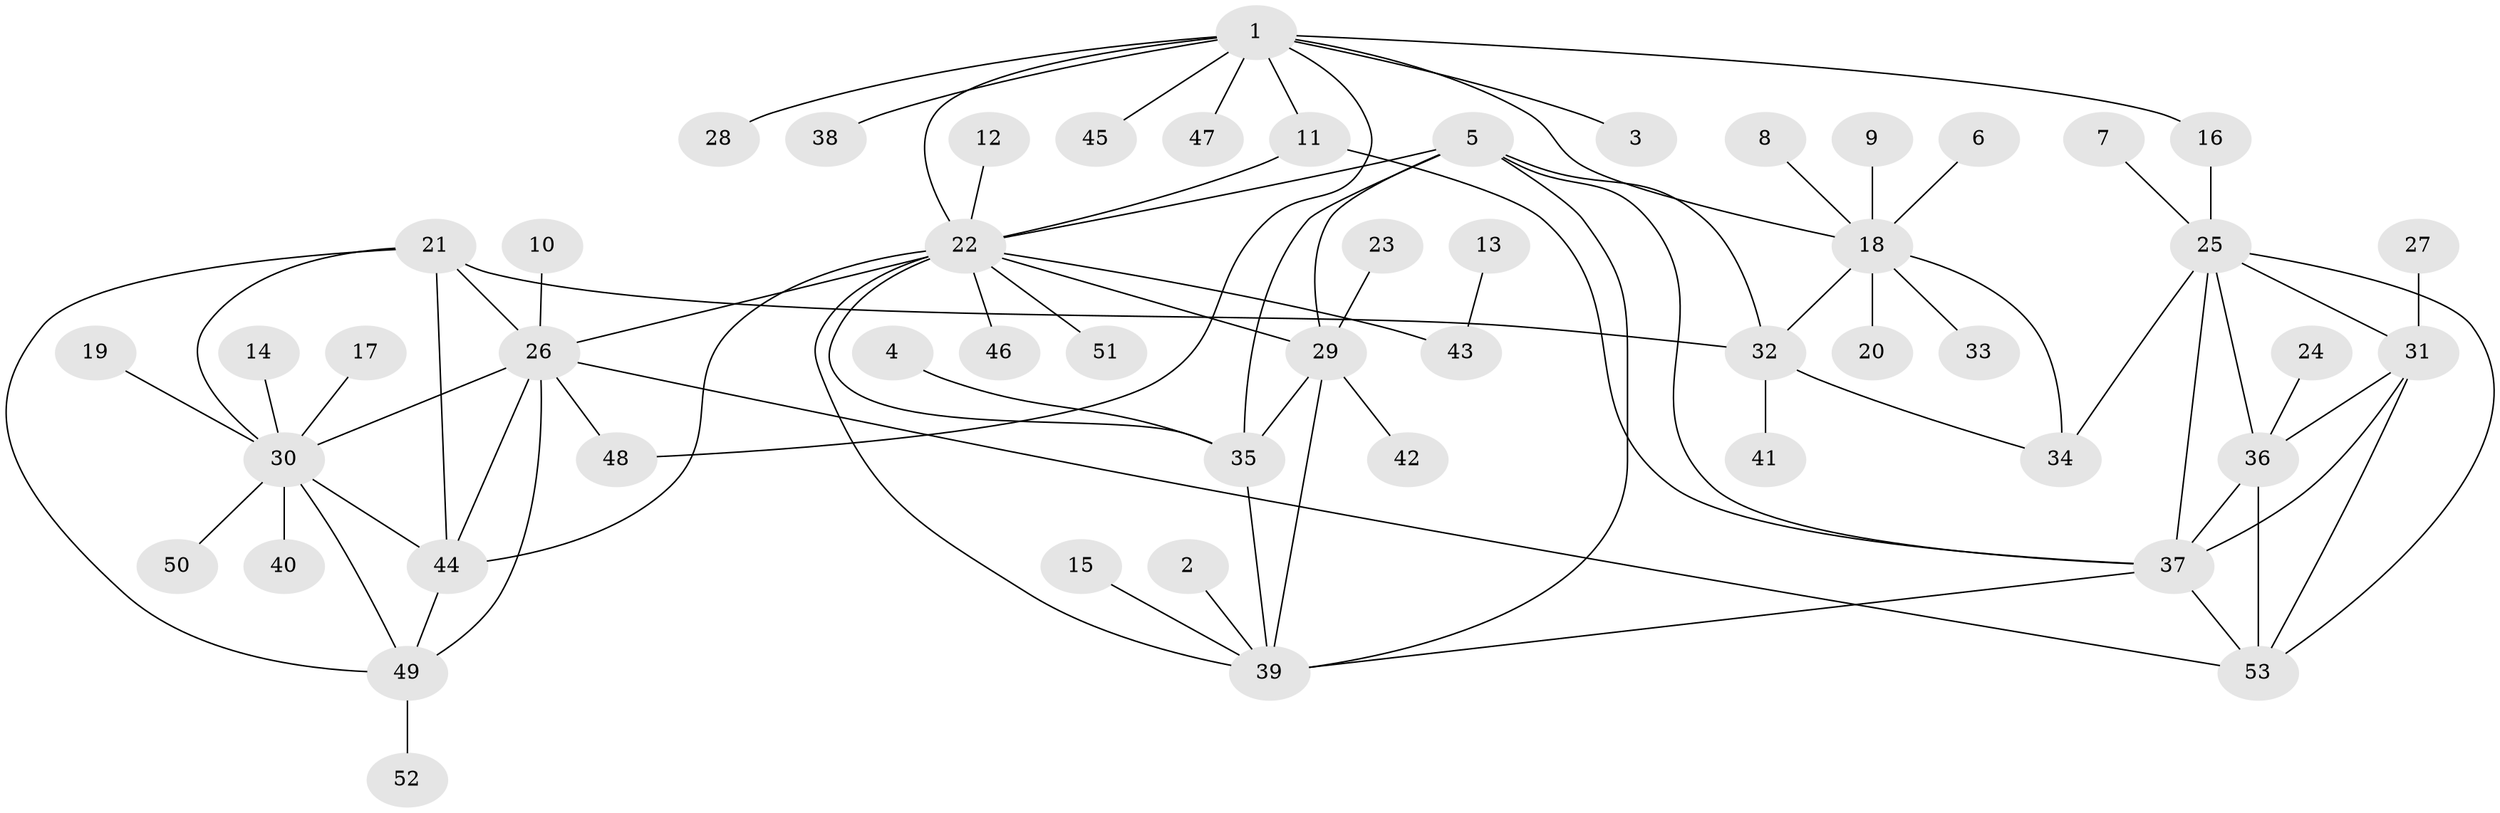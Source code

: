 // original degree distribution, {7: 0.10476190476190476, 9: 0.02857142857142857, 11: 0.02857142857142857, 4: 0.0380952380952381, 8: 0.02857142857142857, 6: 0.009523809523809525, 10: 0.009523809523809525, 1: 0.6285714285714286, 2: 0.11428571428571428, 3: 0.009523809523809525}
// Generated by graph-tools (version 1.1) at 2025/26/03/09/25 03:26:35]
// undirected, 53 vertices, 81 edges
graph export_dot {
graph [start="1"]
  node [color=gray90,style=filled];
  1;
  2;
  3;
  4;
  5;
  6;
  7;
  8;
  9;
  10;
  11;
  12;
  13;
  14;
  15;
  16;
  17;
  18;
  19;
  20;
  21;
  22;
  23;
  24;
  25;
  26;
  27;
  28;
  29;
  30;
  31;
  32;
  33;
  34;
  35;
  36;
  37;
  38;
  39;
  40;
  41;
  42;
  43;
  44;
  45;
  46;
  47;
  48;
  49;
  50;
  51;
  52;
  53;
  1 -- 3 [weight=1.0];
  1 -- 11 [weight=3.0];
  1 -- 16 [weight=1.0];
  1 -- 18 [weight=1.0];
  1 -- 22 [weight=3.0];
  1 -- 28 [weight=1.0];
  1 -- 38 [weight=1.0];
  1 -- 45 [weight=1.0];
  1 -- 47 [weight=1.0];
  1 -- 48 [weight=1.0];
  2 -- 39 [weight=1.0];
  4 -- 35 [weight=1.0];
  5 -- 22 [weight=1.0];
  5 -- 29 [weight=1.0];
  5 -- 32 [weight=1.0];
  5 -- 35 [weight=1.0];
  5 -- 37 [weight=1.0];
  5 -- 39 [weight=1.0];
  6 -- 18 [weight=1.0];
  7 -- 25 [weight=1.0];
  8 -- 18 [weight=1.0];
  9 -- 18 [weight=1.0];
  10 -- 26 [weight=1.0];
  11 -- 22 [weight=1.0];
  11 -- 37 [weight=1.0];
  12 -- 22 [weight=1.0];
  13 -- 43 [weight=1.0];
  14 -- 30 [weight=1.0];
  15 -- 39 [weight=1.0];
  16 -- 25 [weight=1.0];
  17 -- 30 [weight=1.0];
  18 -- 20 [weight=1.0];
  18 -- 32 [weight=3.0];
  18 -- 33 [weight=1.0];
  18 -- 34 [weight=3.0];
  19 -- 30 [weight=1.0];
  21 -- 26 [weight=1.0];
  21 -- 30 [weight=1.0];
  21 -- 32 [weight=1.0];
  21 -- 44 [weight=1.0];
  21 -- 49 [weight=1.0];
  22 -- 26 [weight=1.0];
  22 -- 29 [weight=1.0];
  22 -- 35 [weight=1.0];
  22 -- 39 [weight=1.0];
  22 -- 43 [weight=1.0];
  22 -- 44 [weight=1.0];
  22 -- 46 [weight=1.0];
  22 -- 51 [weight=1.0];
  23 -- 29 [weight=1.0];
  24 -- 36 [weight=1.0];
  25 -- 31 [weight=1.0];
  25 -- 34 [weight=1.0];
  25 -- 36 [weight=1.0];
  25 -- 37 [weight=1.0];
  25 -- 53 [weight=1.0];
  26 -- 30 [weight=1.0];
  26 -- 44 [weight=1.0];
  26 -- 48 [weight=1.0];
  26 -- 49 [weight=1.0];
  26 -- 53 [weight=1.0];
  27 -- 31 [weight=1.0];
  29 -- 35 [weight=1.0];
  29 -- 39 [weight=1.0];
  29 -- 42 [weight=1.0];
  30 -- 40 [weight=1.0];
  30 -- 44 [weight=1.0];
  30 -- 49 [weight=1.0];
  30 -- 50 [weight=1.0];
  31 -- 36 [weight=1.0];
  31 -- 37 [weight=1.0];
  31 -- 53 [weight=1.0];
  32 -- 34 [weight=1.0];
  32 -- 41 [weight=1.0];
  35 -- 39 [weight=1.0];
  36 -- 37 [weight=1.0];
  36 -- 53 [weight=1.0];
  37 -- 39 [weight=1.0];
  37 -- 53 [weight=1.0];
  44 -- 49 [weight=1.0];
  49 -- 52 [weight=1.0];
}
